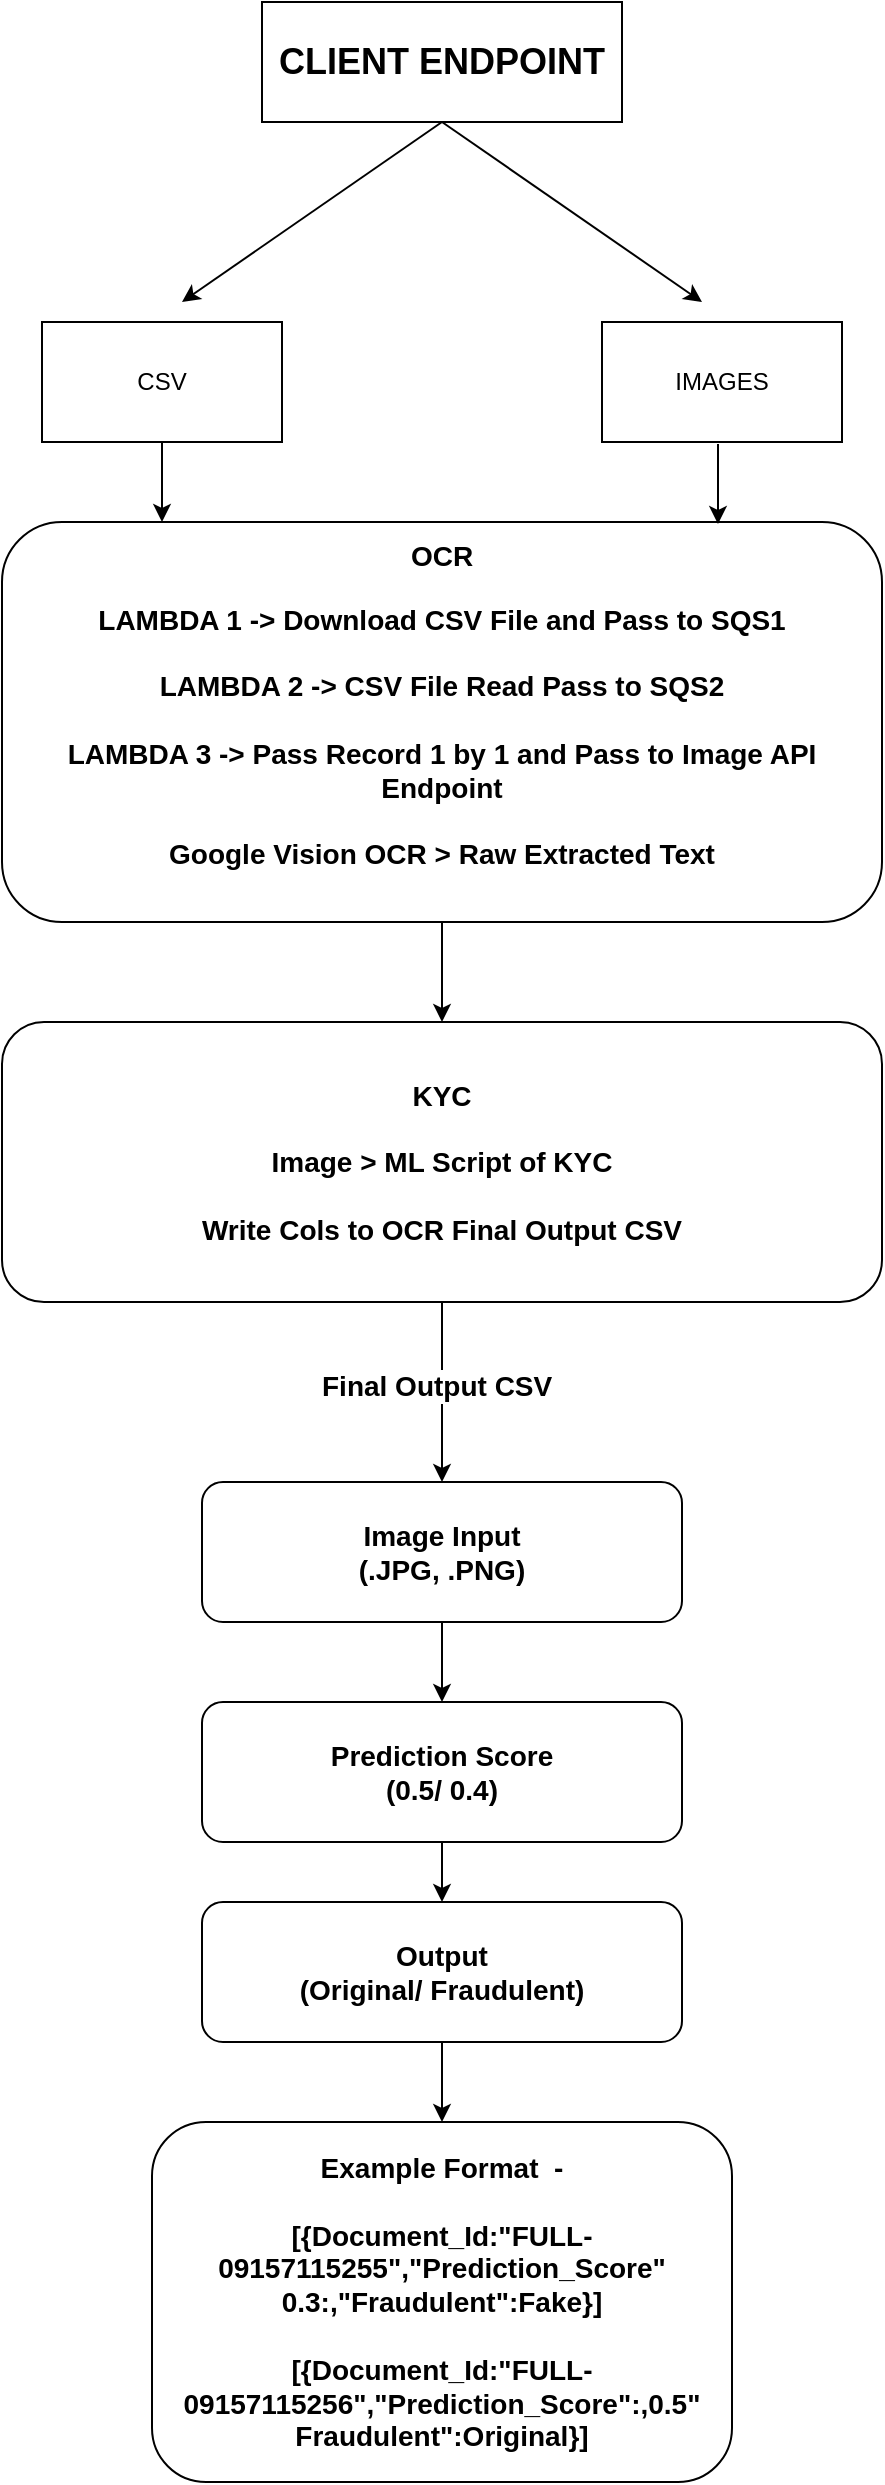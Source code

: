 <mxfile version="22.0.4" type="github">
  <diagram name="Page-1" id="dDQskJX8iZ86jDSLjyaD">
    <mxGraphModel dx="1434" dy="771" grid="1" gridSize="10" guides="1" tooltips="1" connect="1" arrows="1" fold="1" page="1" pageScale="1" pageWidth="827" pageHeight="1169" math="0" shadow="0">
      <root>
        <mxCell id="0" />
        <mxCell id="1" parent="0" />
        <mxCell id="YkBQX1AhAxlliPI_g7u4-1" value="&lt;h2&gt;CLIENT ENDPOINT&lt;/h2&gt;" style="rounded=0;whiteSpace=wrap;html=1;" parent="1" vertex="1">
          <mxGeometry x="310" y="20" width="180" height="60" as="geometry" />
        </mxCell>
        <mxCell id="YkBQX1AhAxlliPI_g7u4-2" value="" style="endArrow=classic;html=1;rounded=0;" parent="1" edge="1">
          <mxGeometry width="50" height="50" relative="1" as="geometry">
            <mxPoint x="400" y="80" as="sourcePoint" />
            <mxPoint x="270" y="170" as="targetPoint" />
          </mxGeometry>
        </mxCell>
        <mxCell id="YkBQX1AhAxlliPI_g7u4-4" value="" style="endArrow=classic;html=1;rounded=0;" parent="1" edge="1">
          <mxGeometry width="50" height="50" relative="1" as="geometry">
            <mxPoint x="400" y="80" as="sourcePoint" />
            <mxPoint x="530" y="170" as="targetPoint" />
          </mxGeometry>
        </mxCell>
        <mxCell id="ShjVHFg7I0nuSI6PbSU3-3" value="" style="edgeStyle=orthogonalEdgeStyle;rounded=0;orthogonalLoop=1;jettySize=auto;html=1;" edge="1" parent="1" source="YkBQX1AhAxlliPI_g7u4-5" target="YkBQX1AhAxlliPI_g7u4-7">
          <mxGeometry relative="1" as="geometry">
            <Array as="points">
              <mxPoint x="260" y="270" />
              <mxPoint x="260" y="270" />
            </Array>
          </mxGeometry>
        </mxCell>
        <mxCell id="YkBQX1AhAxlliPI_g7u4-5" value="CSV" style="rounded=0;whiteSpace=wrap;html=1;" parent="1" vertex="1">
          <mxGeometry x="200" y="180" width="120" height="60" as="geometry" />
        </mxCell>
        <mxCell id="YkBQX1AhAxlliPI_g7u4-6" value="IMAGES" style="rounded=0;whiteSpace=wrap;html=1;" parent="1" vertex="1">
          <mxGeometry x="480" y="180" width="120" height="60" as="geometry" />
        </mxCell>
        <mxCell id="RAYIBQayaERiTXWd_CFH-1" value="" style="edgeStyle=orthogonalEdgeStyle;rounded=0;orthogonalLoop=1;jettySize=auto;html=1;" parent="1" source="YkBQX1AhAxlliPI_g7u4-7" target="Iak-pNIgSSD7GhCGVcWT-4" edge="1">
          <mxGeometry relative="1" as="geometry" />
        </mxCell>
        <mxCell id="YkBQX1AhAxlliPI_g7u4-7" value="&lt;font style=&quot;&quot;&gt;&lt;b style=&quot;font-size: 14px;&quot;&gt;OCR&lt;br&gt;&lt;/b&gt;&lt;br&gt;&lt;b&gt;&lt;font style=&quot;font-size: 14px;&quot;&gt;LAMBDA 1 -&amp;gt; Download CSV File and Pass to SQS1&lt;br&gt;&lt;br&gt;LAMBDA 2 -&amp;gt; CSV File Read Pass to SQS2 &lt;br&gt;&lt;br&gt;LAMBDA 3 -&amp;gt; Pass Record 1 by 1 and Pass to Image API Endpoint &lt;br&gt;&lt;br&gt;Google Vision OCR &amp;gt; Raw Extracted Text&lt;/font&gt;&lt;/b&gt;&lt;br&gt;&lt;/font&gt;&lt;font style=&quot;&quot;&gt;&lt;div style=&quot;font-size: 14px;&quot;&gt;&lt;span style=&quot;background-color: initial;&quot;&gt;&lt;br&gt;&lt;/span&gt;&lt;/div&gt;&lt;/font&gt;" style="rounded=1;whiteSpace=wrap;html=1;align=center;" parent="1" vertex="1">
          <mxGeometry x="180" y="280" width="440" height="200" as="geometry" />
        </mxCell>
        <mxCell id="ShjVHFg7I0nuSI6PbSU3-6" value="" style="edgeStyle=orthogonalEdgeStyle;rounded=0;orthogonalLoop=1;jettySize=auto;html=1;entryX=0.5;entryY=0;entryDx=0;entryDy=0;" edge="1" parent="1" source="Iak-pNIgSSD7GhCGVcWT-4" target="ShjVHFg7I0nuSI6PbSU3-9">
          <mxGeometry relative="1" as="geometry">
            <mxPoint x="400" y="740" as="targetPoint" />
          </mxGeometry>
        </mxCell>
        <mxCell id="ShjVHFg7I0nuSI6PbSU3-8" value="&lt;font style=&quot;font-size: 14px;&quot;&gt;&lt;b&gt;Final Output CSV&amp;nbsp;&lt;/b&gt;&lt;/font&gt;" style="edgeLabel;html=1;align=center;verticalAlign=middle;resizable=0;points=[];" vertex="1" connectable="0" parent="ShjVHFg7I0nuSI6PbSU3-6">
          <mxGeometry x="-0.083" y="-1" relative="1" as="geometry">
            <mxPoint as="offset" />
          </mxGeometry>
        </mxCell>
        <mxCell id="Iak-pNIgSSD7GhCGVcWT-4" value="&lt;font style=&quot;font-size: 14px;&quot;&gt;&lt;b&gt;KYC&lt;br&gt;&lt;br&gt;Image &amp;gt; ML Script of KYC&lt;br&gt;&lt;br&gt;Write Cols to OCR Final Output CSV&lt;/b&gt;&lt;/font&gt;&lt;span style=&quot;font-size: 14px;&quot;&gt;&lt;b&gt;&lt;br&gt;&lt;/b&gt;&lt;/span&gt;" style="rounded=1;whiteSpace=wrap;html=1;align=center;" parent="1" vertex="1">
          <mxGeometry x="180" y="530" width="440" height="140" as="geometry" />
        </mxCell>
        <mxCell id="ShjVHFg7I0nuSI6PbSU3-4" value="" style="edgeStyle=orthogonalEdgeStyle;rounded=0;orthogonalLoop=1;jettySize=auto;html=1;" edge="1" parent="1">
          <mxGeometry relative="1" as="geometry">
            <mxPoint x="538" y="241" as="sourcePoint" />
            <mxPoint x="538" y="281" as="targetPoint" />
            <Array as="points">
              <mxPoint x="538" y="271" />
              <mxPoint x="538" y="271" />
            </Array>
          </mxGeometry>
        </mxCell>
        <mxCell id="ShjVHFg7I0nuSI6PbSU3-5" value="" style="whiteSpace=wrap;html=1;rounded=1;" vertex="1" parent="1">
          <mxGeometry x="340" y="790" width="120" as="geometry" />
        </mxCell>
        <mxCell id="ShjVHFg7I0nuSI6PbSU3-11" value="" style="edgeStyle=orthogonalEdgeStyle;rounded=0;orthogonalLoop=1;jettySize=auto;html=1;" edge="1" parent="1" source="ShjVHFg7I0nuSI6PbSU3-9" target="ShjVHFg7I0nuSI6PbSU3-10">
          <mxGeometry relative="1" as="geometry" />
        </mxCell>
        <mxCell id="ShjVHFg7I0nuSI6PbSU3-9" value="&lt;font style=&quot;font-size: 14px;&quot;&gt;&lt;b&gt;Image Input&lt;br&gt;(.JPG, .PNG)&lt;br&gt;&lt;/b&gt;&lt;/font&gt;" style="rounded=1;whiteSpace=wrap;html=1;align=center;" vertex="1" parent="1">
          <mxGeometry x="280" y="760" width="240" height="70" as="geometry" />
        </mxCell>
        <mxCell id="ShjVHFg7I0nuSI6PbSU3-13" value="" style="edgeStyle=orthogonalEdgeStyle;rounded=0;orthogonalLoop=1;jettySize=auto;html=1;" edge="1" parent="1" source="ShjVHFg7I0nuSI6PbSU3-10" target="ShjVHFg7I0nuSI6PbSU3-12">
          <mxGeometry relative="1" as="geometry" />
        </mxCell>
        <mxCell id="ShjVHFg7I0nuSI6PbSU3-10" value="&lt;font style=&quot;&quot;&gt;&lt;b&gt;&lt;font style=&quot;font-size: 14px;&quot;&gt;&lt;font style=&quot;&quot;&gt;Prediction Score&lt;br&gt;&lt;/font&gt;(0.5/ 0.4)&lt;/font&gt;&lt;/b&gt;&lt;br&gt;&lt;/font&gt;" style="rounded=1;whiteSpace=wrap;html=1;align=center;" vertex="1" parent="1">
          <mxGeometry x="280" y="870" width="240" height="70" as="geometry" />
        </mxCell>
        <mxCell id="ShjVHFg7I0nuSI6PbSU3-17" value="" style="edgeStyle=orthogonalEdgeStyle;rounded=0;orthogonalLoop=1;jettySize=auto;html=1;" edge="1" parent="1" source="ShjVHFg7I0nuSI6PbSU3-12" target="ShjVHFg7I0nuSI6PbSU3-16">
          <mxGeometry relative="1" as="geometry" />
        </mxCell>
        <mxCell id="ShjVHFg7I0nuSI6PbSU3-12" value="&lt;font style=&quot;&quot;&gt;&lt;b&gt;&lt;font style=&quot;font-size: 14px;&quot;&gt;Output&lt;br&gt;(Original/&amp;nbsp;&lt;span style=&quot;background-color: initial;&quot;&gt;Fraudulent&lt;/span&gt;)&lt;/font&gt;&lt;/b&gt;&lt;br&gt;&lt;/font&gt;" style="rounded=1;whiteSpace=wrap;html=1;align=center;" vertex="1" parent="1">
          <mxGeometry x="280" y="970" width="240" height="70" as="geometry" />
        </mxCell>
        <mxCell id="ShjVHFg7I0nuSI6PbSU3-16" value="&lt;font style=&quot;&quot;&gt;&lt;font style=&quot;font-size: 14px;&quot;&gt;&lt;b&gt;&lt;font style=&quot;&quot;&gt;Example&amp;nbsp;&lt;/font&gt;&lt;/b&gt;&lt;b style=&quot;border-color: var(--border-color); background-color: rgb(255, 255, 255);&quot;&gt;Format&amp;nbsp;&lt;/b&gt;&lt;b&gt;&lt;font style=&quot;&quot;&gt;&amp;nbsp;-&lt;br&gt;&lt;br&gt;[{Document_Id:&quot;FULL-09157115255&quot;,&quot;Prediction_Score&quot; 0.3:,&quot;Fraudulent&quot;:Fake}]&lt;br&gt;&lt;/font&gt;&lt;br&gt;[{Document_Id:&quot;FULL-09157115256&quot;,&quot;Prediction_Score&quot;:,0.5&quot;&lt;br&gt;Fraudulent&quot;:Original}]&lt;/b&gt;&lt;/font&gt;&lt;br&gt;&lt;/font&gt;" style="rounded=1;whiteSpace=wrap;html=1;align=center;" vertex="1" parent="1">
          <mxGeometry x="255" y="1080" width="290" height="180" as="geometry" />
        </mxCell>
      </root>
    </mxGraphModel>
  </diagram>
</mxfile>
